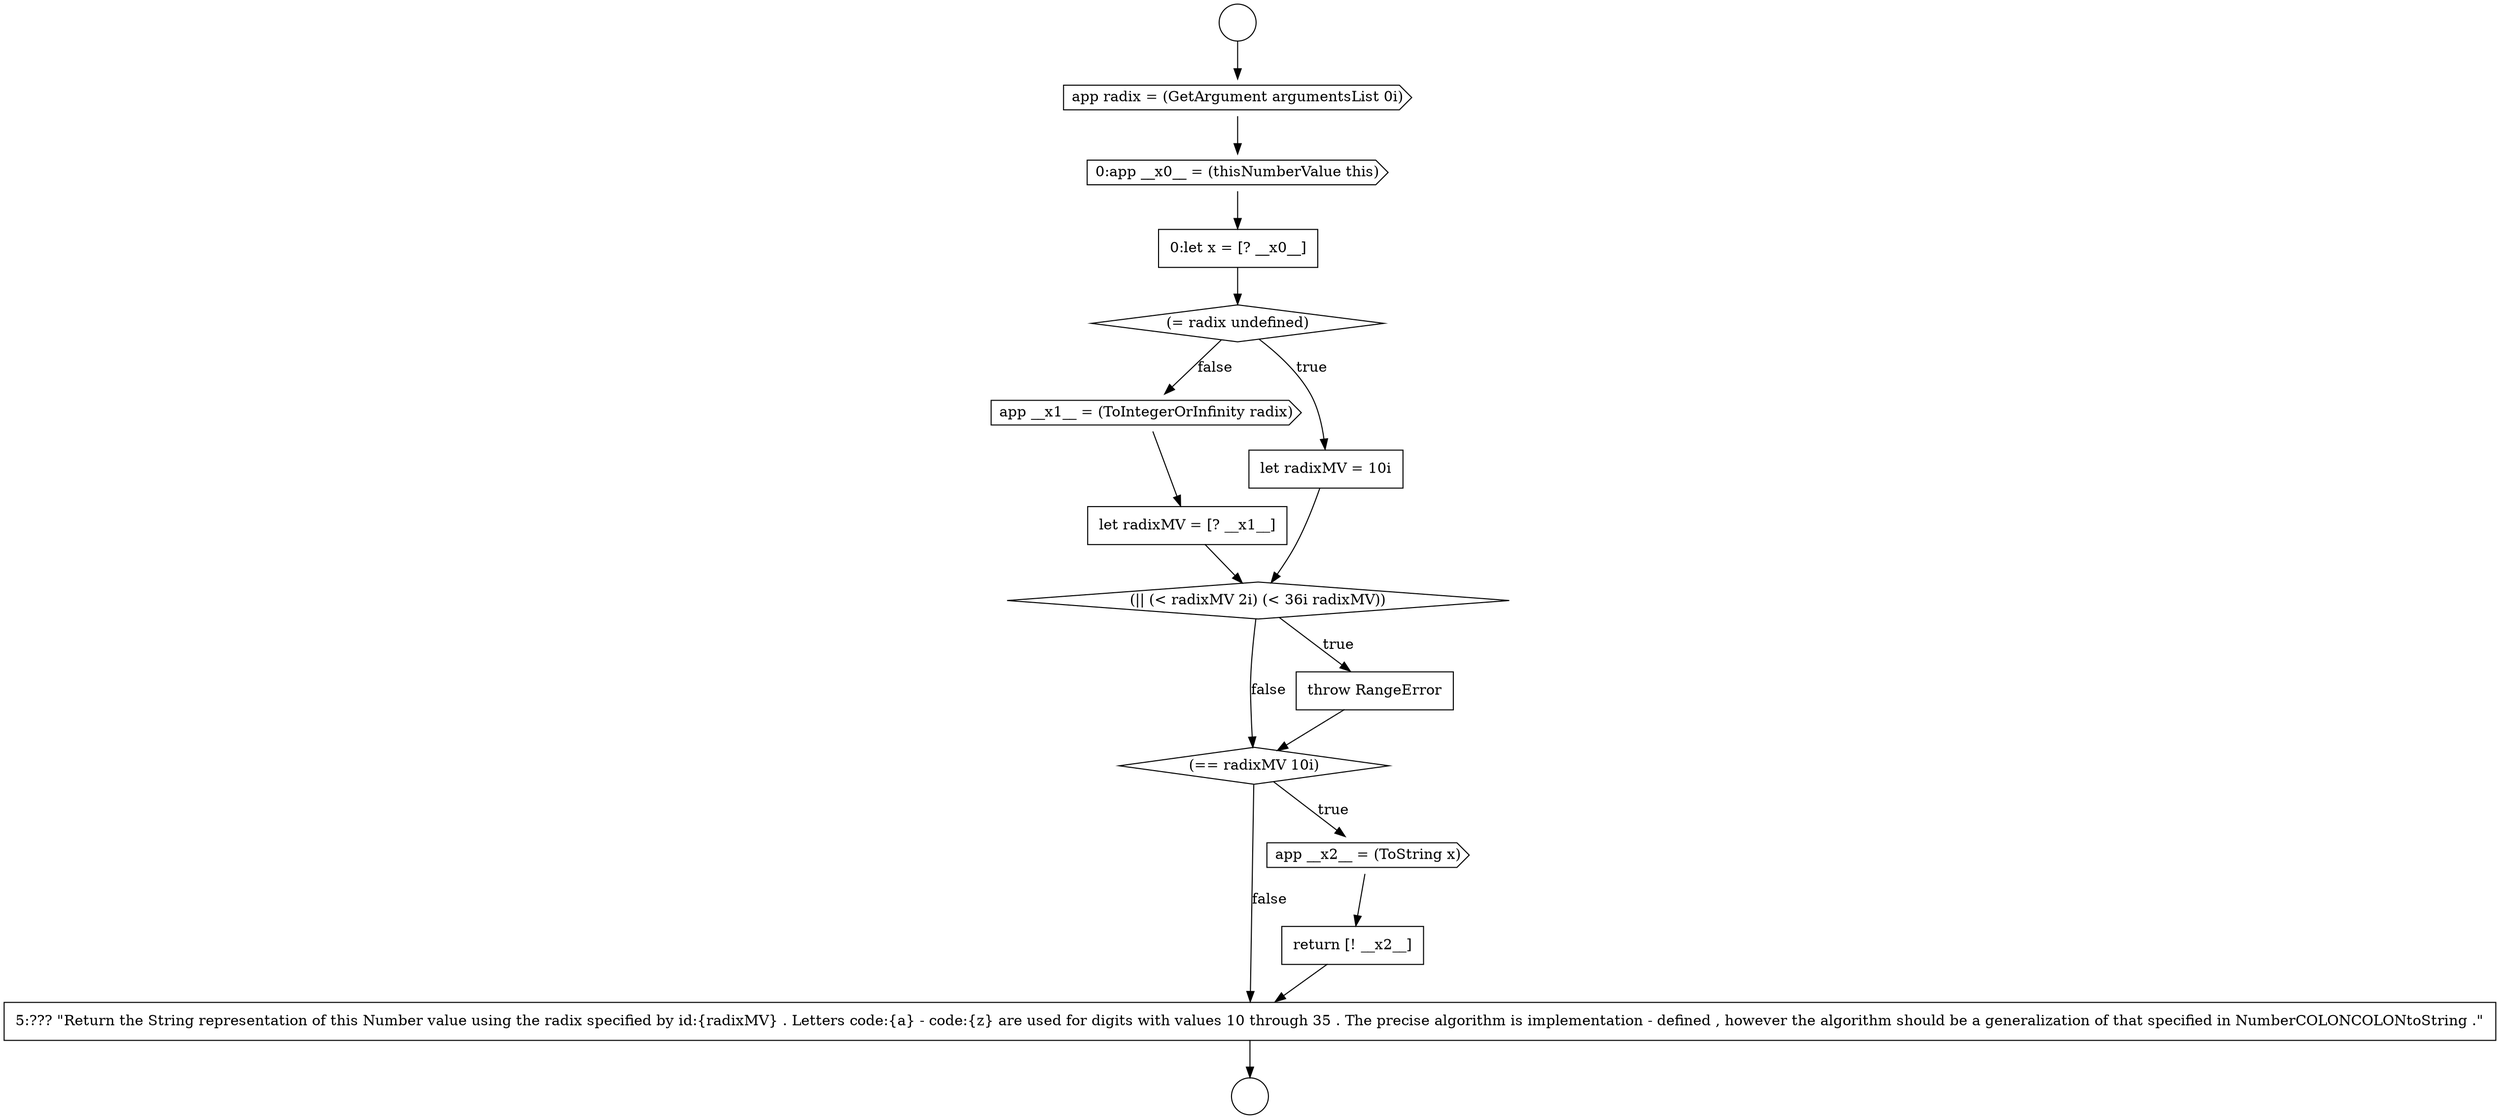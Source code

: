 digraph {
  node12666 [shape=none, margin=0, label=<<font color="black">
    <table border="0" cellborder="1" cellspacing="0" cellpadding="10">
      <tr><td align="left">5:??? &quot;Return the String representation of this Number value using the radix specified by id:{radixMV} . Letters code:{a} - code:{z} are used for digits with values 10 through 35 . The precise algorithm is implementation - defined , however the algorithm should be a generalization of that specified in NumberCOLONCOLONtoString .&quot;</td></tr>
    </table>
  </font>> color="black" fillcolor="white" style=filled]
  node12661 [shape=diamond, label=<<font color="black">(|| (&lt; radixMV 2i) (&lt; 36i radixMV))</font>> color="black" fillcolor="white" style=filled]
  node12657 [shape=diamond, label=<<font color="black">(= radix undefined)</font>> color="black" fillcolor="white" style=filled]
  node12653 [shape=circle label=" " color="black" fillcolor="white" style=filled]
  node12664 [shape=cds, label=<<font color="black">app __x2__ = (ToString x)</font>> color="black" fillcolor="white" style=filled]
  node12663 [shape=diamond, label=<<font color="black">(== radixMV 10i)</font>> color="black" fillcolor="white" style=filled]
  node12656 [shape=none, margin=0, label=<<font color="black">
    <table border="0" cellborder="1" cellspacing="0" cellpadding="10">
      <tr><td align="left">0:let x = [? __x0__]</td></tr>
    </table>
  </font>> color="black" fillcolor="white" style=filled]
  node12655 [shape=cds, label=<<font color="black">0:app __x0__ = (thisNumberValue this)</font>> color="black" fillcolor="white" style=filled]
  node12659 [shape=cds, label=<<font color="black">app __x1__ = (ToIntegerOrInfinity radix)</font>> color="black" fillcolor="white" style=filled]
  node12662 [shape=none, margin=0, label=<<font color="black">
    <table border="0" cellborder="1" cellspacing="0" cellpadding="10">
      <tr><td align="left">throw RangeError</td></tr>
    </table>
  </font>> color="black" fillcolor="white" style=filled]
  node12658 [shape=none, margin=0, label=<<font color="black">
    <table border="0" cellborder="1" cellspacing="0" cellpadding="10">
      <tr><td align="left">let radixMV = 10i</td></tr>
    </table>
  </font>> color="black" fillcolor="white" style=filled]
  node12660 [shape=none, margin=0, label=<<font color="black">
    <table border="0" cellborder="1" cellspacing="0" cellpadding="10">
      <tr><td align="left">let radixMV = [? __x1__]</td></tr>
    </table>
  </font>> color="black" fillcolor="white" style=filled]
  node12654 [shape=cds, label=<<font color="black">app radix = (GetArgument argumentsList 0i)</font>> color="black" fillcolor="white" style=filled]
  node12652 [shape=circle label=" " color="black" fillcolor="white" style=filled]
  node12665 [shape=none, margin=0, label=<<font color="black">
    <table border="0" cellborder="1" cellspacing="0" cellpadding="10">
      <tr><td align="left">return [! __x2__]</td></tr>
    </table>
  </font>> color="black" fillcolor="white" style=filled]
  node12655 -> node12656 [ color="black"]
  node12658 -> node12661 [ color="black"]
  node12657 -> node12658 [label=<<font color="black">true</font>> color="black"]
  node12657 -> node12659 [label=<<font color="black">false</font>> color="black"]
  node12659 -> node12660 [ color="black"]
  node12652 -> node12654 [ color="black"]
  node12654 -> node12655 [ color="black"]
  node12660 -> node12661 [ color="black"]
  node12665 -> node12666 [ color="black"]
  node12656 -> node12657 [ color="black"]
  node12664 -> node12665 [ color="black"]
  node12662 -> node12663 [ color="black"]
  node12663 -> node12664 [label=<<font color="black">true</font>> color="black"]
  node12663 -> node12666 [label=<<font color="black">false</font>> color="black"]
  node12661 -> node12662 [label=<<font color="black">true</font>> color="black"]
  node12661 -> node12663 [label=<<font color="black">false</font>> color="black"]
  node12666 -> node12653 [ color="black"]
}

